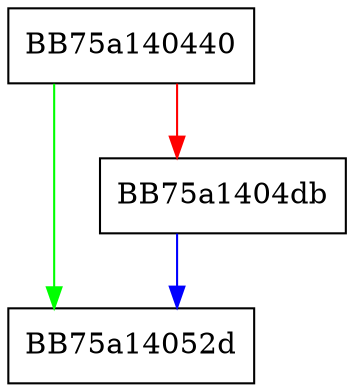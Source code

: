 digraph SyncScanReplyPages {
  node [shape="box"];
  graph [splines=ortho];
  BB75a140440 -> BB75a14052d [color="green"];
  BB75a140440 -> BB75a1404db [color="red"];
  BB75a1404db -> BB75a14052d [color="blue"];
}